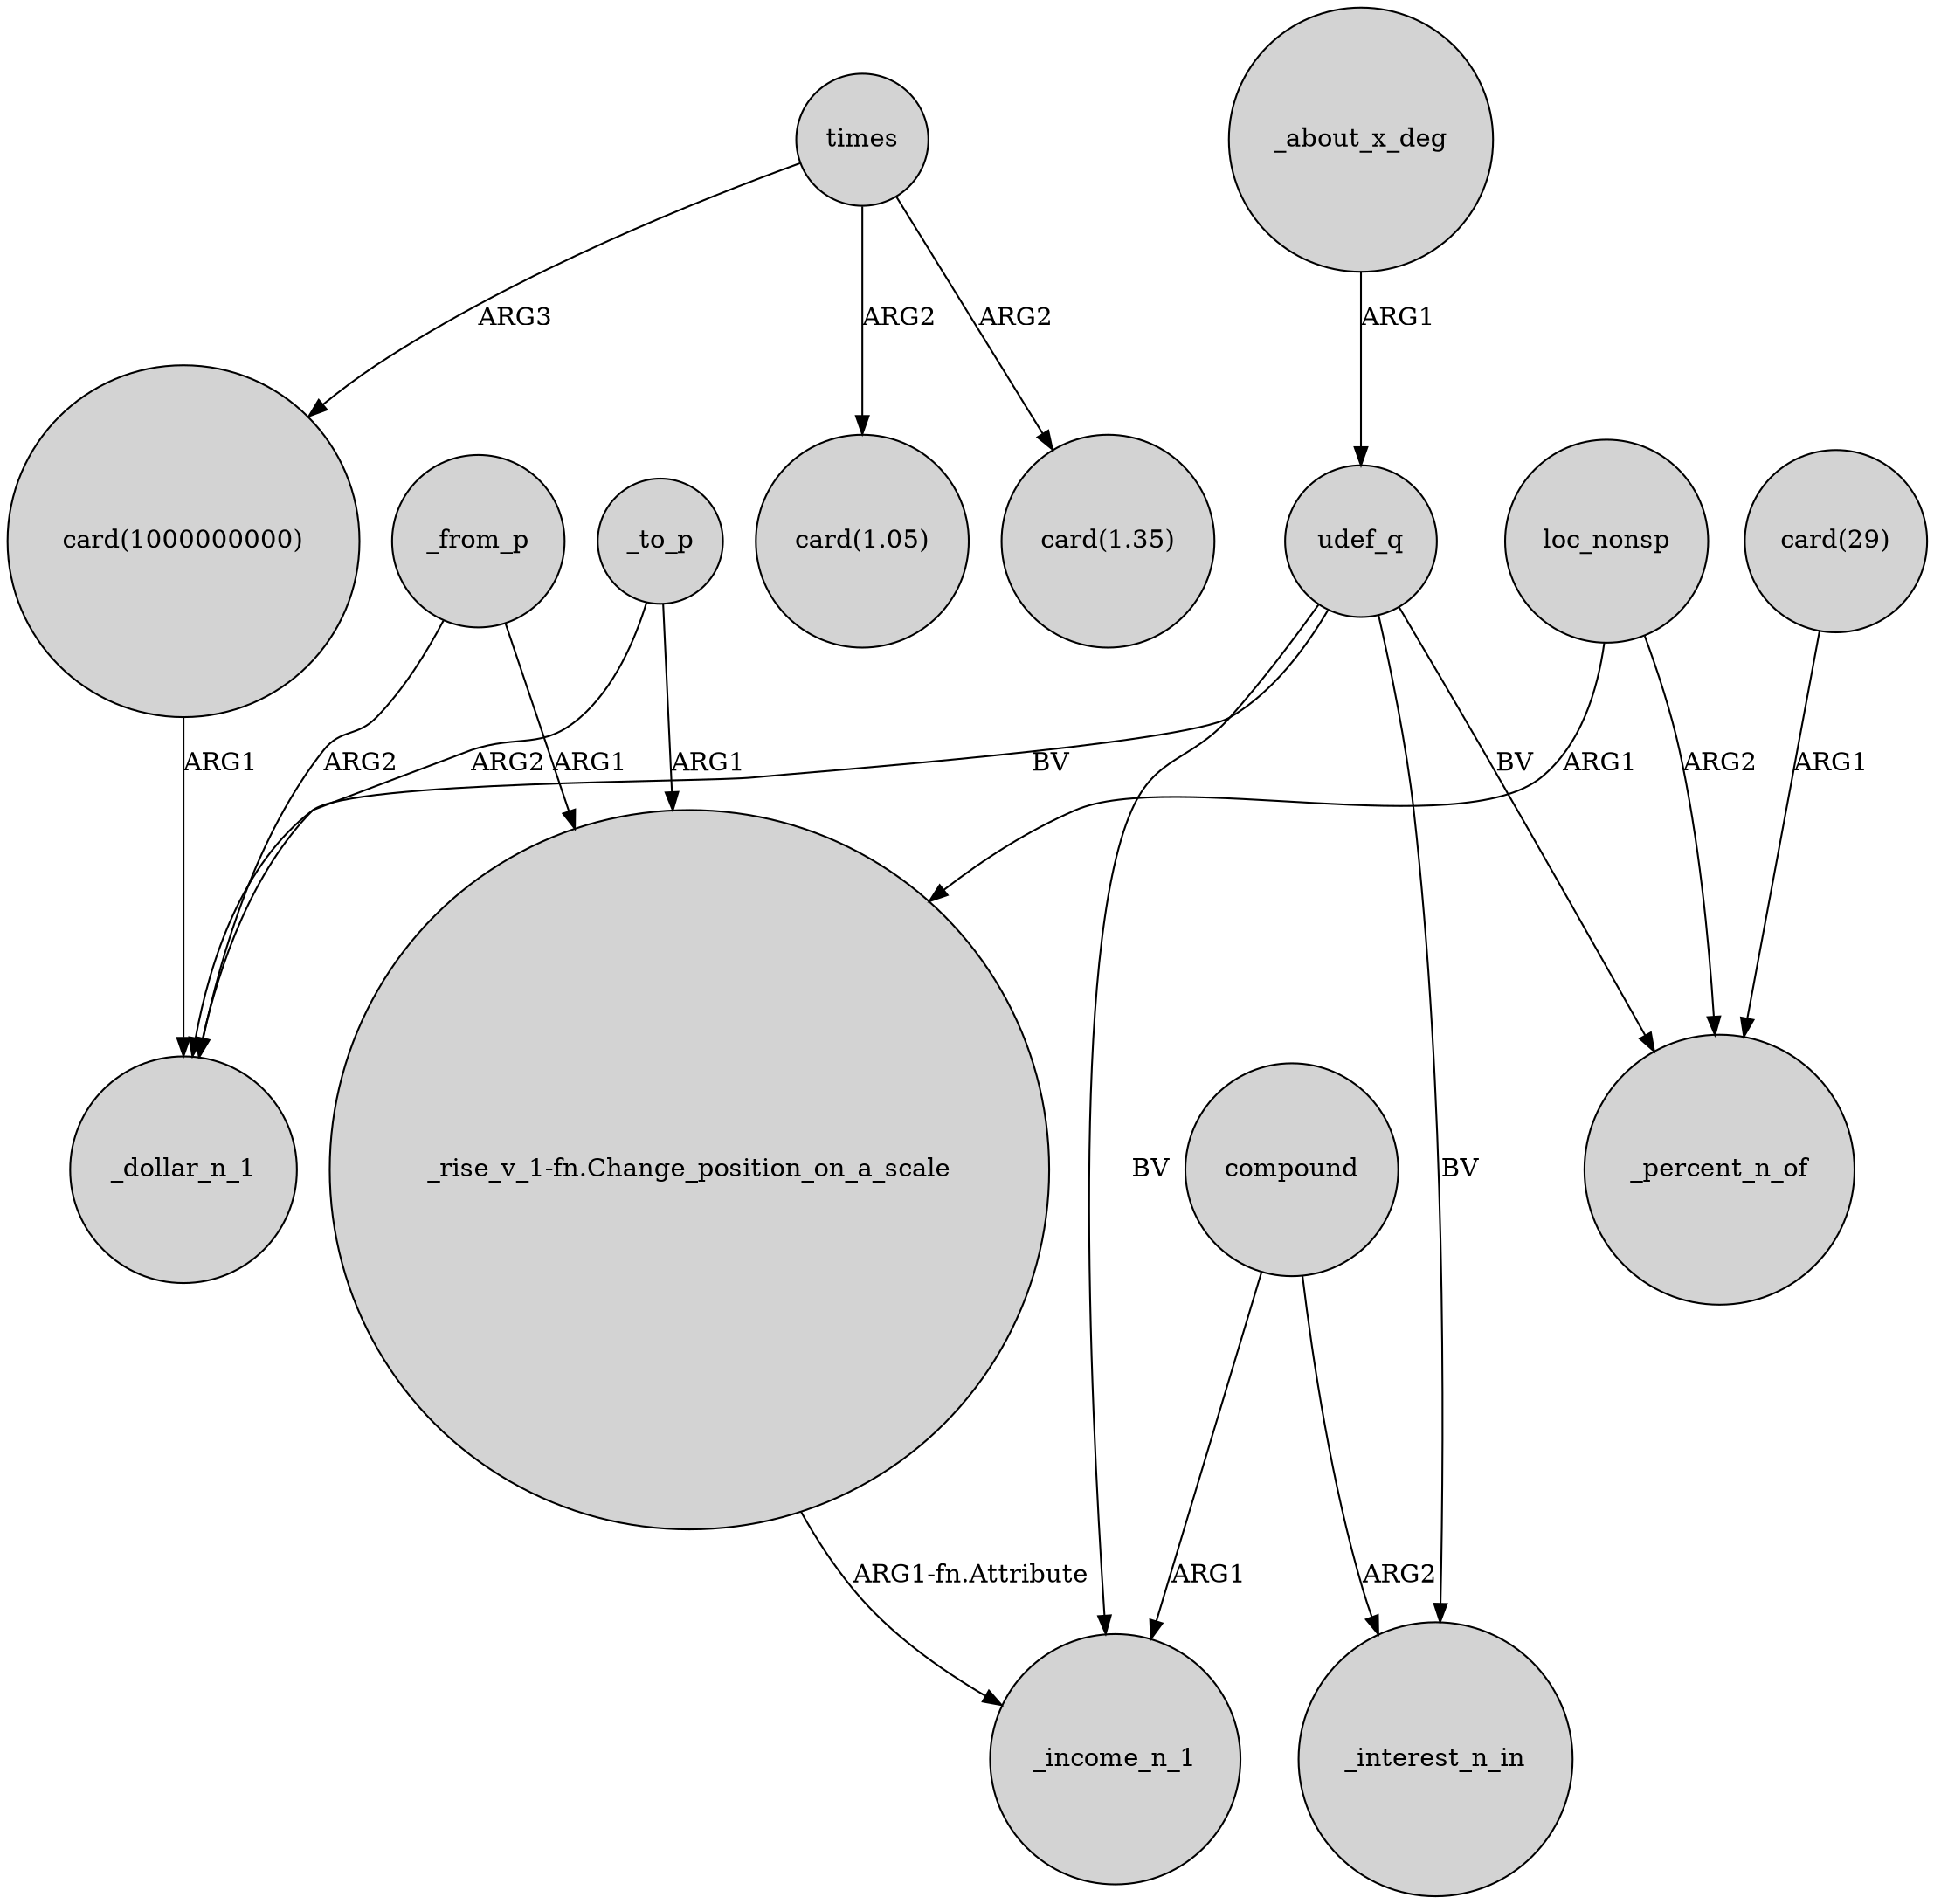 digraph {
	node [shape=circle style=filled]
	"card(1000000000)" -> _dollar_n_1 [label=ARG1]
	"_rise_v_1-fn.Change_position_on_a_scale" -> _income_n_1 [label="ARG1-fn.Attribute"]
	udef_q -> _income_n_1 [label=BV]
	_to_p -> "_rise_v_1-fn.Change_position_on_a_scale" [label=ARG1]
	loc_nonsp -> "_rise_v_1-fn.Change_position_on_a_scale" [label=ARG1]
	_to_p -> _dollar_n_1 [label=ARG2]
	times -> "card(1.05)" [label=ARG2]
	times -> "card(1000000000)" [label=ARG3]
	_about_x_deg -> udef_q [label=ARG1]
	compound -> _income_n_1 [label=ARG1]
	udef_q -> _percent_n_of [label=BV]
	udef_q -> _dollar_n_1 [label=BV]
	times -> "card(1.35)" [label=ARG2]
	udef_q -> _interest_n_in [label=BV]
	_from_p -> "_rise_v_1-fn.Change_position_on_a_scale" [label=ARG1]
	_from_p -> _dollar_n_1 [label=ARG2]
	"card(29)" -> _percent_n_of [label=ARG1]
	compound -> _interest_n_in [label=ARG2]
	loc_nonsp -> _percent_n_of [label=ARG2]
}
